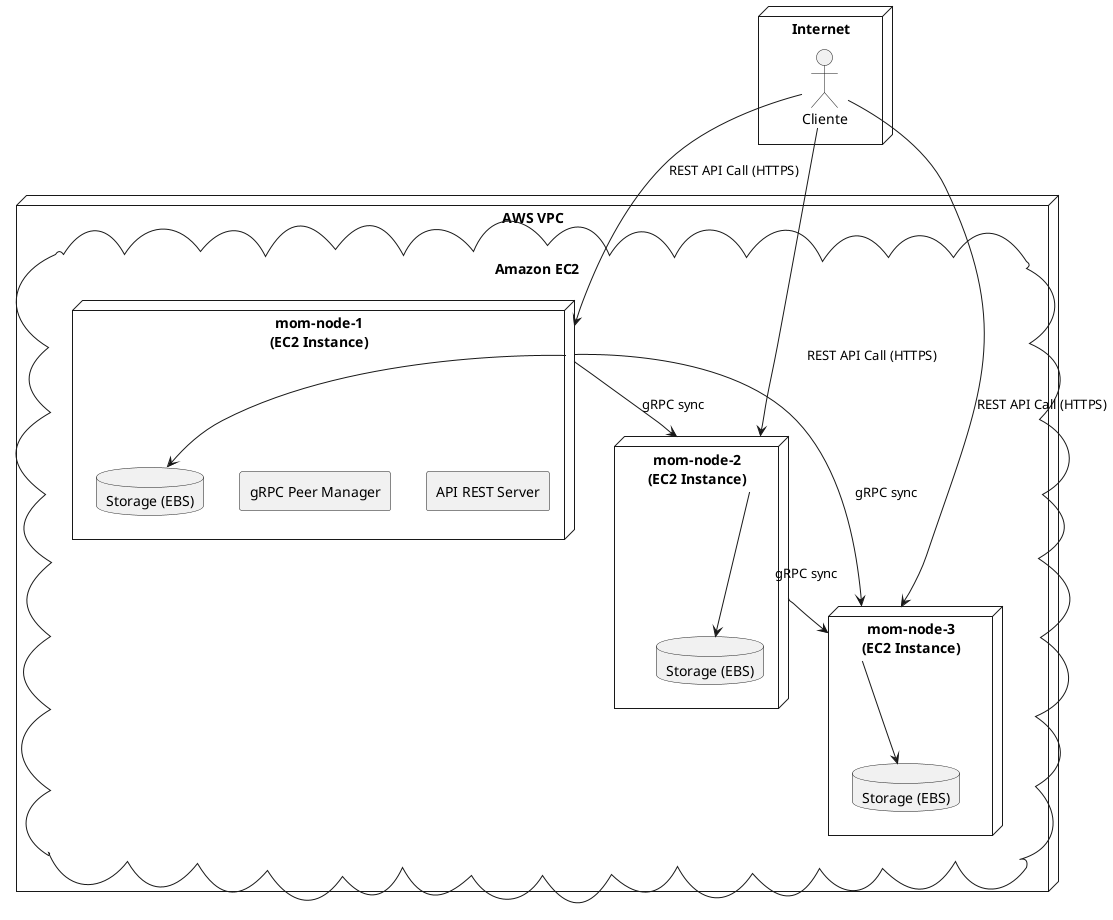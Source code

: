 @startuml despliegueDiagram
skinparam componentStyle rectangle
skinparam shadowing false

node "Internet" {
    actor Cliente
}

node "AWS VPC" {
    cloud "Amazon EC2" {
        node "mom-node-1\n(EC2 Instance)" as EC2_1 {
            component "API REST Server"
            component "gRPC Peer Manager"
            database "Storage (EBS)" as DB1
        }

        node "mom-node-2\n(EC2 Instance)" as EC2_2 {
            component "API REST Server"
            component "gRPC Peer Manager"
            database "Storage (EBS)" as DB2
        }

        node "mom-node-3\n(EC2 Instance)" as EC2_3 {
            component "API REST Server"
            component "gRPC Peer Manager"
            database "Storage (EBS)" as DB3
        }
    }
}

Cliente --> EC2_1 : REST API Call (HTTPS)
Cliente --> EC2_2 : REST API Call (HTTPS)
Cliente --> EC2_3 : REST API Call (HTTPS)

EC2_1 --> EC2_2 : gRPC sync
EC2_1 --> EC2_3 : gRPC sync
EC2_2 --> EC2_3 : gRPC sync

EC2_1 --> DB1
EC2_2 --> DB2
EC2_3 --> DB3
@enduml
